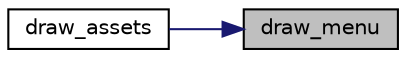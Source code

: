digraph "draw_menu"
{
 // LATEX_PDF_SIZE
  edge [fontname="Helvetica",fontsize="10",labelfontname="Helvetica",labelfontsize="10"];
  node [fontname="Helvetica",fontsize="10",shape=record];
  rankdir="RL";
  Node1 [label="draw_menu",height=0.2,width=0.4,color="black", fillcolor="grey75", style="filled", fontcolor="black",tooltip="Draws the menu (background) and calls the function responsible for drawing the buttons."];
  Node1 -> Node2 [dir="back",color="midnightblue",fontsize="10",style="solid"];
  Node2 [label="draw_assets",height=0.2,width=0.4,color="black", fillcolor="white", style="filled",URL="$proj_8c.html#a850e4280fdbac0d3b47a94e871905e54",tooltip="Draws the program assets on screen."];
}
